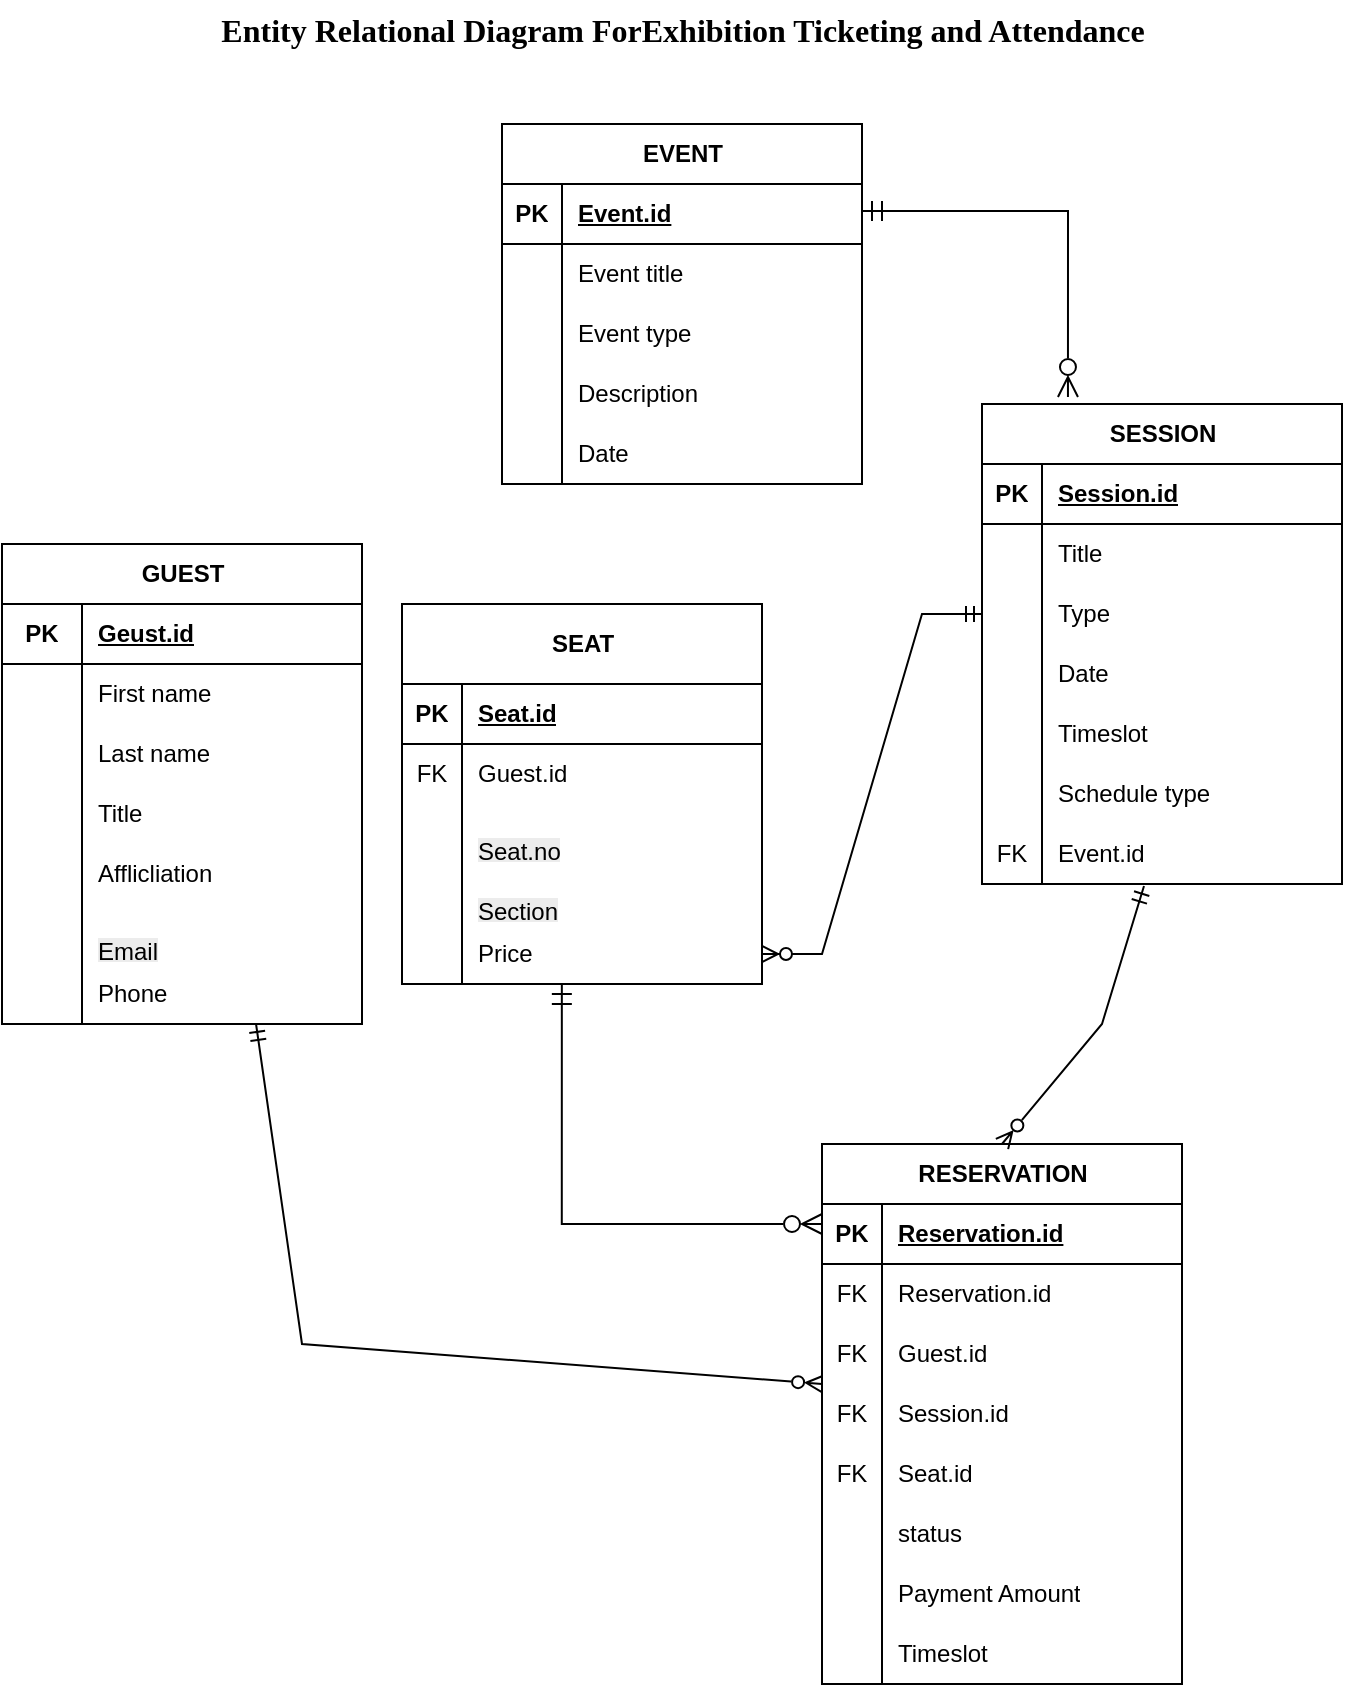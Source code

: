 <mxfile version="27.0.5">
  <diagram name="Page-1" id="2_1Z67Hn9ivi-z2GSAAq">
    <mxGraphModel dx="872" dy="537" grid="1" gridSize="10" guides="1" tooltips="1" connect="1" arrows="1" fold="1" page="1" pageScale="1" pageWidth="850" pageHeight="1100" math="0" shadow="0">
      <root>
        <mxCell id="0" />
        <mxCell id="1" parent="0" />
        <mxCell id="r3IKMK2vl6pht8dWGAYo-1" value="EVENT" style="shape=table;startSize=30;container=1;collapsible=1;childLayout=tableLayout;fixedRows=1;rowLines=0;fontStyle=1;align=center;resizeLast=1;html=1;" parent="1" vertex="1">
          <mxGeometry x="280" y="120" width="180" height="180" as="geometry" />
        </mxCell>
        <mxCell id="r3IKMK2vl6pht8dWGAYo-2" value="" style="shape=tableRow;horizontal=0;startSize=0;swimlaneHead=0;swimlaneBody=0;fillColor=none;collapsible=0;dropTarget=0;points=[[0,0.5],[1,0.5]];portConstraint=eastwest;top=0;left=0;right=0;bottom=1;" parent="r3IKMK2vl6pht8dWGAYo-1" vertex="1">
          <mxGeometry y="30" width="180" height="30" as="geometry" />
        </mxCell>
        <mxCell id="r3IKMK2vl6pht8dWGAYo-3" value="PK" style="shape=partialRectangle;connectable=0;fillColor=none;top=0;left=0;bottom=0;right=0;fontStyle=1;overflow=hidden;whiteSpace=wrap;html=1;" parent="r3IKMK2vl6pht8dWGAYo-2" vertex="1">
          <mxGeometry width="30" height="30" as="geometry">
            <mxRectangle width="30" height="30" as="alternateBounds" />
          </mxGeometry>
        </mxCell>
        <mxCell id="r3IKMK2vl6pht8dWGAYo-4" value="Event.id" style="shape=partialRectangle;connectable=0;fillColor=none;top=0;left=0;bottom=0;right=0;align=left;spacingLeft=6;fontStyle=5;overflow=hidden;whiteSpace=wrap;html=1;" parent="r3IKMK2vl6pht8dWGAYo-2" vertex="1">
          <mxGeometry x="30" width="150" height="30" as="geometry">
            <mxRectangle width="150" height="30" as="alternateBounds" />
          </mxGeometry>
        </mxCell>
        <mxCell id="r3IKMK2vl6pht8dWGAYo-5" value="" style="shape=tableRow;horizontal=0;startSize=0;swimlaneHead=0;swimlaneBody=0;fillColor=none;collapsible=0;dropTarget=0;points=[[0,0.5],[1,0.5]];portConstraint=eastwest;top=0;left=0;right=0;bottom=0;" parent="r3IKMK2vl6pht8dWGAYo-1" vertex="1">
          <mxGeometry y="60" width="180" height="30" as="geometry" />
        </mxCell>
        <mxCell id="r3IKMK2vl6pht8dWGAYo-6" value="" style="shape=partialRectangle;connectable=0;fillColor=none;top=0;left=0;bottom=0;right=0;editable=1;overflow=hidden;whiteSpace=wrap;html=1;" parent="r3IKMK2vl6pht8dWGAYo-5" vertex="1">
          <mxGeometry width="30" height="30" as="geometry">
            <mxRectangle width="30" height="30" as="alternateBounds" />
          </mxGeometry>
        </mxCell>
        <mxCell id="r3IKMK2vl6pht8dWGAYo-7" value="Event title" style="shape=partialRectangle;connectable=0;fillColor=none;top=0;left=0;bottom=0;right=0;align=left;spacingLeft=6;overflow=hidden;whiteSpace=wrap;html=1;" parent="r3IKMK2vl6pht8dWGAYo-5" vertex="1">
          <mxGeometry x="30" width="150" height="30" as="geometry">
            <mxRectangle width="150" height="30" as="alternateBounds" />
          </mxGeometry>
        </mxCell>
        <mxCell id="r3IKMK2vl6pht8dWGAYo-8" value="" style="shape=tableRow;horizontal=0;startSize=0;swimlaneHead=0;swimlaneBody=0;fillColor=none;collapsible=0;dropTarget=0;points=[[0,0.5],[1,0.5]];portConstraint=eastwest;top=0;left=0;right=0;bottom=0;" parent="r3IKMK2vl6pht8dWGAYo-1" vertex="1">
          <mxGeometry y="90" width="180" height="30" as="geometry" />
        </mxCell>
        <mxCell id="r3IKMK2vl6pht8dWGAYo-9" value="" style="shape=partialRectangle;connectable=0;fillColor=none;top=0;left=0;bottom=0;right=0;editable=1;overflow=hidden;whiteSpace=wrap;html=1;" parent="r3IKMK2vl6pht8dWGAYo-8" vertex="1">
          <mxGeometry width="30" height="30" as="geometry">
            <mxRectangle width="30" height="30" as="alternateBounds" />
          </mxGeometry>
        </mxCell>
        <mxCell id="r3IKMK2vl6pht8dWGAYo-10" value="Event type" style="shape=partialRectangle;connectable=0;fillColor=none;top=0;left=0;bottom=0;right=0;align=left;spacingLeft=6;overflow=hidden;whiteSpace=wrap;html=1;" parent="r3IKMK2vl6pht8dWGAYo-8" vertex="1">
          <mxGeometry x="30" width="150" height="30" as="geometry">
            <mxRectangle width="150" height="30" as="alternateBounds" />
          </mxGeometry>
        </mxCell>
        <mxCell id="r3IKMK2vl6pht8dWGAYo-11" value="" style="shape=tableRow;horizontal=0;startSize=0;swimlaneHead=0;swimlaneBody=0;fillColor=none;collapsible=0;dropTarget=0;points=[[0,0.5],[1,0.5]];portConstraint=eastwest;top=0;left=0;right=0;bottom=0;" parent="r3IKMK2vl6pht8dWGAYo-1" vertex="1">
          <mxGeometry y="120" width="180" height="30" as="geometry" />
        </mxCell>
        <mxCell id="r3IKMK2vl6pht8dWGAYo-12" value="" style="shape=partialRectangle;connectable=0;fillColor=none;top=0;left=0;bottom=0;right=0;editable=1;overflow=hidden;whiteSpace=wrap;html=1;" parent="r3IKMK2vl6pht8dWGAYo-11" vertex="1">
          <mxGeometry width="30" height="30" as="geometry">
            <mxRectangle width="30" height="30" as="alternateBounds" />
          </mxGeometry>
        </mxCell>
        <mxCell id="r3IKMK2vl6pht8dWGAYo-13" value="Description" style="shape=partialRectangle;connectable=0;fillColor=none;top=0;left=0;bottom=0;right=0;align=left;spacingLeft=6;overflow=hidden;whiteSpace=wrap;html=1;" parent="r3IKMK2vl6pht8dWGAYo-11" vertex="1">
          <mxGeometry x="30" width="150" height="30" as="geometry">
            <mxRectangle width="150" height="30" as="alternateBounds" />
          </mxGeometry>
        </mxCell>
        <mxCell id="r3IKMK2vl6pht8dWGAYo-195" value="" style="shape=tableRow;horizontal=0;startSize=0;swimlaneHead=0;swimlaneBody=0;fillColor=none;collapsible=0;dropTarget=0;points=[[0,0.5],[1,0.5]];portConstraint=eastwest;top=0;left=0;right=0;bottom=0;" parent="r3IKMK2vl6pht8dWGAYo-1" vertex="1">
          <mxGeometry y="150" width="180" height="30" as="geometry" />
        </mxCell>
        <mxCell id="r3IKMK2vl6pht8dWGAYo-196" value="" style="shape=partialRectangle;connectable=0;fillColor=none;top=0;left=0;bottom=0;right=0;editable=1;overflow=hidden;whiteSpace=wrap;html=1;" parent="r3IKMK2vl6pht8dWGAYo-195" vertex="1">
          <mxGeometry width="30" height="30" as="geometry">
            <mxRectangle width="30" height="30" as="alternateBounds" />
          </mxGeometry>
        </mxCell>
        <mxCell id="r3IKMK2vl6pht8dWGAYo-197" value="Date" style="shape=partialRectangle;connectable=0;fillColor=none;top=0;left=0;bottom=0;right=0;align=left;spacingLeft=6;overflow=hidden;whiteSpace=wrap;html=1;" parent="r3IKMK2vl6pht8dWGAYo-195" vertex="1">
          <mxGeometry x="30" width="150" height="30" as="geometry">
            <mxRectangle width="150" height="30" as="alternateBounds" />
          </mxGeometry>
        </mxCell>
        <mxCell id="r3IKMK2vl6pht8dWGAYo-53" value="GUEST" style="shape=table;startSize=30;container=1;collapsible=1;childLayout=tableLayout;fixedRows=1;rowLines=0;fontStyle=1;align=center;resizeLast=1;html=1;" parent="1" vertex="1">
          <mxGeometry x="30" y="330" width="180" height="240" as="geometry" />
        </mxCell>
        <mxCell id="r3IKMK2vl6pht8dWGAYo-54" value="" style="shape=tableRow;horizontal=0;startSize=0;swimlaneHead=0;swimlaneBody=0;fillColor=none;collapsible=0;dropTarget=0;points=[[0,0.5],[1,0.5]];portConstraint=eastwest;top=0;left=0;right=0;bottom=1;" parent="r3IKMK2vl6pht8dWGAYo-53" vertex="1">
          <mxGeometry y="30" width="180" height="30" as="geometry" />
        </mxCell>
        <mxCell id="r3IKMK2vl6pht8dWGAYo-55" value="PK" style="shape=partialRectangle;connectable=0;fillColor=none;top=0;left=0;bottom=0;right=0;fontStyle=1;overflow=hidden;whiteSpace=wrap;html=1;" parent="r3IKMK2vl6pht8dWGAYo-54" vertex="1">
          <mxGeometry width="40" height="30" as="geometry">
            <mxRectangle width="40" height="30" as="alternateBounds" />
          </mxGeometry>
        </mxCell>
        <mxCell id="r3IKMK2vl6pht8dWGAYo-56" value="Geust.id" style="shape=partialRectangle;connectable=0;fillColor=none;top=0;left=0;bottom=0;right=0;align=left;spacingLeft=6;fontStyle=5;overflow=hidden;whiteSpace=wrap;html=1;" parent="r3IKMK2vl6pht8dWGAYo-54" vertex="1">
          <mxGeometry x="40" width="140" height="30" as="geometry">
            <mxRectangle width="140" height="30" as="alternateBounds" />
          </mxGeometry>
        </mxCell>
        <mxCell id="r3IKMK2vl6pht8dWGAYo-57" value="" style="shape=tableRow;horizontal=0;startSize=0;swimlaneHead=0;swimlaneBody=0;fillColor=none;collapsible=0;dropTarget=0;points=[[0,0.5],[1,0.5]];portConstraint=eastwest;top=0;left=0;right=0;bottom=0;" parent="r3IKMK2vl6pht8dWGAYo-53" vertex="1">
          <mxGeometry y="60" width="180" height="30" as="geometry" />
        </mxCell>
        <mxCell id="r3IKMK2vl6pht8dWGAYo-58" value="" style="shape=partialRectangle;connectable=0;fillColor=none;top=0;left=0;bottom=0;right=0;editable=1;overflow=hidden;whiteSpace=wrap;html=1;" parent="r3IKMK2vl6pht8dWGAYo-57" vertex="1">
          <mxGeometry width="40" height="30" as="geometry">
            <mxRectangle width="40" height="30" as="alternateBounds" />
          </mxGeometry>
        </mxCell>
        <mxCell id="r3IKMK2vl6pht8dWGAYo-59" value="First name" style="shape=partialRectangle;connectable=0;fillColor=none;top=0;left=0;bottom=0;right=0;align=left;spacingLeft=6;overflow=hidden;whiteSpace=wrap;html=1;" parent="r3IKMK2vl6pht8dWGAYo-57" vertex="1">
          <mxGeometry x="40" width="140" height="30" as="geometry">
            <mxRectangle width="140" height="30" as="alternateBounds" />
          </mxGeometry>
        </mxCell>
        <mxCell id="r3IKMK2vl6pht8dWGAYo-60" value="" style="shape=tableRow;horizontal=0;startSize=0;swimlaneHead=0;swimlaneBody=0;fillColor=none;collapsible=0;dropTarget=0;points=[[0,0.5],[1,0.5]];portConstraint=eastwest;top=0;left=0;right=0;bottom=0;" parent="r3IKMK2vl6pht8dWGAYo-53" vertex="1">
          <mxGeometry y="90" width="180" height="30" as="geometry" />
        </mxCell>
        <mxCell id="r3IKMK2vl6pht8dWGAYo-61" value="" style="shape=partialRectangle;connectable=0;fillColor=none;top=0;left=0;bottom=0;right=0;editable=1;overflow=hidden;whiteSpace=wrap;html=1;" parent="r3IKMK2vl6pht8dWGAYo-60" vertex="1">
          <mxGeometry width="40" height="30" as="geometry">
            <mxRectangle width="40" height="30" as="alternateBounds" />
          </mxGeometry>
        </mxCell>
        <mxCell id="r3IKMK2vl6pht8dWGAYo-62" value="Last name" style="shape=partialRectangle;connectable=0;fillColor=none;top=0;left=0;bottom=0;right=0;align=left;spacingLeft=6;overflow=hidden;whiteSpace=wrap;html=1;" parent="r3IKMK2vl6pht8dWGAYo-60" vertex="1">
          <mxGeometry x="40" width="140" height="30" as="geometry">
            <mxRectangle width="140" height="30" as="alternateBounds" />
          </mxGeometry>
        </mxCell>
        <mxCell id="r3IKMK2vl6pht8dWGAYo-63" value="" style="shape=tableRow;horizontal=0;startSize=0;swimlaneHead=0;swimlaneBody=0;fillColor=none;collapsible=0;dropTarget=0;points=[[0,0.5],[1,0.5]];portConstraint=eastwest;top=0;left=0;right=0;bottom=0;" parent="r3IKMK2vl6pht8dWGAYo-53" vertex="1">
          <mxGeometry y="120" width="180" height="30" as="geometry" />
        </mxCell>
        <mxCell id="r3IKMK2vl6pht8dWGAYo-64" value="" style="shape=partialRectangle;connectable=0;fillColor=none;top=0;left=0;bottom=0;right=0;editable=1;overflow=hidden;whiteSpace=wrap;html=1;" parent="r3IKMK2vl6pht8dWGAYo-63" vertex="1">
          <mxGeometry width="40" height="30" as="geometry">
            <mxRectangle width="40" height="30" as="alternateBounds" />
          </mxGeometry>
        </mxCell>
        <mxCell id="r3IKMK2vl6pht8dWGAYo-65" value="Title" style="shape=partialRectangle;connectable=0;fillColor=none;top=0;left=0;bottom=0;right=0;align=left;spacingLeft=6;overflow=hidden;whiteSpace=wrap;html=1;" parent="r3IKMK2vl6pht8dWGAYo-63" vertex="1">
          <mxGeometry x="40" width="140" height="30" as="geometry">
            <mxRectangle width="140" height="30" as="alternateBounds" />
          </mxGeometry>
        </mxCell>
        <mxCell id="r3IKMK2vl6pht8dWGAYo-179" value="" style="shape=tableRow;horizontal=0;startSize=0;swimlaneHead=0;swimlaneBody=0;fillColor=none;collapsible=0;dropTarget=0;points=[[0,0.5],[1,0.5]];portConstraint=eastwest;top=0;left=0;right=0;bottom=0;" parent="r3IKMK2vl6pht8dWGAYo-53" vertex="1">
          <mxGeometry y="150" width="180" height="30" as="geometry" />
        </mxCell>
        <mxCell id="r3IKMK2vl6pht8dWGAYo-180" value="" style="shape=partialRectangle;connectable=0;fillColor=none;top=0;left=0;bottom=0;right=0;editable=1;overflow=hidden;whiteSpace=wrap;html=1;" parent="r3IKMK2vl6pht8dWGAYo-179" vertex="1">
          <mxGeometry width="40" height="30" as="geometry">
            <mxRectangle width="40" height="30" as="alternateBounds" />
          </mxGeometry>
        </mxCell>
        <mxCell id="r3IKMK2vl6pht8dWGAYo-181" value="Afflicliation" style="shape=partialRectangle;connectable=0;fillColor=none;top=0;left=0;bottom=0;right=0;align=left;spacingLeft=6;overflow=hidden;whiteSpace=wrap;html=1;" parent="r3IKMK2vl6pht8dWGAYo-179" vertex="1">
          <mxGeometry x="40" width="140" height="30" as="geometry">
            <mxRectangle width="140" height="30" as="alternateBounds" />
          </mxGeometry>
        </mxCell>
        <mxCell id="r3IKMK2vl6pht8dWGAYo-182" value="" style="shape=tableRow;horizontal=0;startSize=0;swimlaneHead=0;swimlaneBody=0;fillColor=none;collapsible=0;dropTarget=0;points=[[0,0.5],[1,0.5]];portConstraint=eastwest;top=0;left=0;right=0;bottom=0;" parent="r3IKMK2vl6pht8dWGAYo-53" vertex="1">
          <mxGeometry y="180" width="180" height="30" as="geometry" />
        </mxCell>
        <mxCell id="r3IKMK2vl6pht8dWGAYo-183" value="" style="shape=partialRectangle;connectable=0;fillColor=none;top=0;left=0;bottom=0;right=0;editable=1;overflow=hidden;whiteSpace=wrap;html=1;" parent="r3IKMK2vl6pht8dWGAYo-182" vertex="1">
          <mxGeometry width="40" height="30" as="geometry">
            <mxRectangle width="40" height="30" as="alternateBounds" />
          </mxGeometry>
        </mxCell>
        <mxCell id="r3IKMK2vl6pht8dWGAYo-184" value="&#xa;&lt;span style=&quot;color: rgb(0, 0, 0); font-family: Helvetica; font-size: 12px; font-style: normal; font-variant-ligatures: normal; font-variant-caps: normal; font-weight: 400; letter-spacing: normal; orphans: 2; text-align: left; text-indent: 0px; text-transform: none; widows: 2; word-spacing: 0px; -webkit-text-stroke-width: 0px; white-space: normal; background-color: rgb(236, 236, 236); text-decoration-thickness: initial; text-decoration-style: initial; text-decoration-color: initial; display: inline !important; float: none;&quot;&gt;Email&lt;/span&gt;&#xa;&#xa;" style="shape=partialRectangle;connectable=0;fillColor=none;top=0;left=0;bottom=0;right=0;align=left;spacingLeft=6;overflow=hidden;whiteSpace=wrap;html=1;" parent="r3IKMK2vl6pht8dWGAYo-182" vertex="1">
          <mxGeometry x="40" width="140" height="30" as="geometry">
            <mxRectangle width="140" height="30" as="alternateBounds" />
          </mxGeometry>
        </mxCell>
        <mxCell id="zq7x8hSojOVj8BhxEoRE-29" value="" style="shape=tableRow;horizontal=0;startSize=0;swimlaneHead=0;swimlaneBody=0;fillColor=none;collapsible=0;dropTarget=0;points=[[0,0.5],[1,0.5]];portConstraint=eastwest;top=0;left=0;right=0;bottom=0;" parent="r3IKMK2vl6pht8dWGAYo-53" vertex="1">
          <mxGeometry y="210" width="180" height="30" as="geometry" />
        </mxCell>
        <mxCell id="zq7x8hSojOVj8BhxEoRE-30" value="" style="shape=partialRectangle;connectable=0;fillColor=none;top=0;left=0;bottom=0;right=0;editable=1;overflow=hidden;whiteSpace=wrap;html=1;" parent="zq7x8hSojOVj8BhxEoRE-29" vertex="1">
          <mxGeometry width="40" height="30" as="geometry">
            <mxRectangle width="40" height="30" as="alternateBounds" />
          </mxGeometry>
        </mxCell>
        <mxCell id="zq7x8hSojOVj8BhxEoRE-31" value="Phone" style="shape=partialRectangle;connectable=0;fillColor=none;top=0;left=0;bottom=0;right=0;align=left;spacingLeft=6;overflow=hidden;whiteSpace=wrap;html=1;" parent="zq7x8hSojOVj8BhxEoRE-29" vertex="1">
          <mxGeometry x="40" width="140" height="30" as="geometry">
            <mxRectangle width="140" height="30" as="alternateBounds" />
          </mxGeometry>
        </mxCell>
        <mxCell id="r3IKMK2vl6pht8dWGAYo-79" value="RESERVATION" style="shape=table;startSize=30;container=1;collapsible=1;childLayout=tableLayout;fixedRows=1;rowLines=0;fontStyle=1;align=center;resizeLast=1;html=1;" parent="1" vertex="1">
          <mxGeometry x="440" y="630" width="180" height="270" as="geometry" />
        </mxCell>
        <mxCell id="r3IKMK2vl6pht8dWGAYo-80" value="" style="shape=tableRow;horizontal=0;startSize=0;swimlaneHead=0;swimlaneBody=0;fillColor=none;collapsible=0;dropTarget=0;points=[[0,0.5],[1,0.5]];portConstraint=eastwest;top=0;left=0;right=0;bottom=1;" parent="r3IKMK2vl6pht8dWGAYo-79" vertex="1">
          <mxGeometry y="30" width="180" height="30" as="geometry" />
        </mxCell>
        <mxCell id="r3IKMK2vl6pht8dWGAYo-81" value="PK" style="shape=partialRectangle;connectable=0;fillColor=none;top=0;left=0;bottom=0;right=0;fontStyle=1;overflow=hidden;whiteSpace=wrap;html=1;" parent="r3IKMK2vl6pht8dWGAYo-80" vertex="1">
          <mxGeometry width="30" height="30" as="geometry">
            <mxRectangle width="30" height="30" as="alternateBounds" />
          </mxGeometry>
        </mxCell>
        <mxCell id="r3IKMK2vl6pht8dWGAYo-82" value="Reservation.id" style="shape=partialRectangle;connectable=0;fillColor=none;top=0;left=0;bottom=0;right=0;align=left;spacingLeft=6;fontStyle=5;overflow=hidden;whiteSpace=wrap;html=1;" parent="r3IKMK2vl6pht8dWGAYo-80" vertex="1">
          <mxGeometry x="30" width="150" height="30" as="geometry">
            <mxRectangle width="150" height="30" as="alternateBounds" />
          </mxGeometry>
        </mxCell>
        <mxCell id="r3IKMK2vl6pht8dWGAYo-83" value="" style="shape=tableRow;horizontal=0;startSize=0;swimlaneHead=0;swimlaneBody=0;fillColor=none;collapsible=0;dropTarget=0;points=[[0,0.5],[1,0.5]];portConstraint=eastwest;top=0;left=0;right=0;bottom=0;" parent="r3IKMK2vl6pht8dWGAYo-79" vertex="1">
          <mxGeometry y="60" width="180" height="30" as="geometry" />
        </mxCell>
        <mxCell id="r3IKMK2vl6pht8dWGAYo-84" value="FK" style="shape=partialRectangle;connectable=0;fillColor=none;top=0;left=0;bottom=0;right=0;editable=1;overflow=hidden;whiteSpace=wrap;html=1;" parent="r3IKMK2vl6pht8dWGAYo-83" vertex="1">
          <mxGeometry width="30" height="30" as="geometry">
            <mxRectangle width="30" height="30" as="alternateBounds" />
          </mxGeometry>
        </mxCell>
        <mxCell id="r3IKMK2vl6pht8dWGAYo-85" value="Reservation.id" style="shape=partialRectangle;connectable=0;fillColor=none;top=0;left=0;bottom=0;right=0;align=left;spacingLeft=6;overflow=hidden;whiteSpace=wrap;html=1;" parent="r3IKMK2vl6pht8dWGAYo-83" vertex="1">
          <mxGeometry x="30" width="150" height="30" as="geometry">
            <mxRectangle width="150" height="30" as="alternateBounds" />
          </mxGeometry>
        </mxCell>
        <mxCell id="r3IKMK2vl6pht8dWGAYo-86" value="" style="shape=tableRow;horizontal=0;startSize=0;swimlaneHead=0;swimlaneBody=0;fillColor=none;collapsible=0;dropTarget=0;points=[[0,0.5],[1,0.5]];portConstraint=eastwest;top=0;left=0;right=0;bottom=0;" parent="r3IKMK2vl6pht8dWGAYo-79" vertex="1">
          <mxGeometry y="90" width="180" height="30" as="geometry" />
        </mxCell>
        <mxCell id="r3IKMK2vl6pht8dWGAYo-87" value="FK" style="shape=partialRectangle;connectable=0;fillColor=none;top=0;left=0;bottom=0;right=0;editable=1;overflow=hidden;whiteSpace=wrap;html=1;" parent="r3IKMK2vl6pht8dWGAYo-86" vertex="1">
          <mxGeometry width="30" height="30" as="geometry">
            <mxRectangle width="30" height="30" as="alternateBounds" />
          </mxGeometry>
        </mxCell>
        <mxCell id="r3IKMK2vl6pht8dWGAYo-88" value="Guest.id" style="shape=partialRectangle;connectable=0;fillColor=none;top=0;left=0;bottom=0;right=0;align=left;spacingLeft=6;overflow=hidden;whiteSpace=wrap;html=1;" parent="r3IKMK2vl6pht8dWGAYo-86" vertex="1">
          <mxGeometry x="30" width="150" height="30" as="geometry">
            <mxRectangle width="150" height="30" as="alternateBounds" />
          </mxGeometry>
        </mxCell>
        <mxCell id="r3IKMK2vl6pht8dWGAYo-89" value="" style="shape=tableRow;horizontal=0;startSize=0;swimlaneHead=0;swimlaneBody=0;fillColor=none;collapsible=0;dropTarget=0;points=[[0,0.5],[1,0.5]];portConstraint=eastwest;top=0;left=0;right=0;bottom=0;" parent="r3IKMK2vl6pht8dWGAYo-79" vertex="1">
          <mxGeometry y="120" width="180" height="30" as="geometry" />
        </mxCell>
        <mxCell id="r3IKMK2vl6pht8dWGAYo-90" value="FK" style="shape=partialRectangle;connectable=0;fillColor=none;top=0;left=0;bottom=0;right=0;editable=1;overflow=hidden;whiteSpace=wrap;html=1;" parent="r3IKMK2vl6pht8dWGAYo-89" vertex="1">
          <mxGeometry width="30" height="30" as="geometry">
            <mxRectangle width="30" height="30" as="alternateBounds" />
          </mxGeometry>
        </mxCell>
        <mxCell id="r3IKMK2vl6pht8dWGAYo-91" value="Session.id" style="shape=partialRectangle;connectable=0;fillColor=none;top=0;left=0;bottom=0;right=0;align=left;spacingLeft=6;overflow=hidden;whiteSpace=wrap;html=1;" parent="r3IKMK2vl6pht8dWGAYo-89" vertex="1">
          <mxGeometry x="30" width="150" height="30" as="geometry">
            <mxRectangle width="150" height="30" as="alternateBounds" />
          </mxGeometry>
        </mxCell>
        <mxCell id="r3IKMK2vl6pht8dWGAYo-226" value="" style="shape=tableRow;horizontal=0;startSize=0;swimlaneHead=0;swimlaneBody=0;fillColor=none;collapsible=0;dropTarget=0;points=[[0,0.5],[1,0.5]];portConstraint=eastwest;top=0;left=0;right=0;bottom=0;" parent="r3IKMK2vl6pht8dWGAYo-79" vertex="1">
          <mxGeometry y="150" width="180" height="30" as="geometry" />
        </mxCell>
        <mxCell id="r3IKMK2vl6pht8dWGAYo-227" value="FK" style="shape=partialRectangle;connectable=0;fillColor=none;top=0;left=0;bottom=0;right=0;editable=1;overflow=hidden;whiteSpace=wrap;html=1;" parent="r3IKMK2vl6pht8dWGAYo-226" vertex="1">
          <mxGeometry width="30" height="30" as="geometry">
            <mxRectangle width="30" height="30" as="alternateBounds" />
          </mxGeometry>
        </mxCell>
        <mxCell id="r3IKMK2vl6pht8dWGAYo-228" value="Seat.id" style="shape=partialRectangle;connectable=0;fillColor=none;top=0;left=0;bottom=0;right=0;align=left;spacingLeft=6;overflow=hidden;whiteSpace=wrap;html=1;" parent="r3IKMK2vl6pht8dWGAYo-226" vertex="1">
          <mxGeometry x="30" width="150" height="30" as="geometry">
            <mxRectangle width="150" height="30" as="alternateBounds" />
          </mxGeometry>
        </mxCell>
        <mxCell id="r3IKMK2vl6pht8dWGAYo-229" value="" style="shape=tableRow;horizontal=0;startSize=0;swimlaneHead=0;swimlaneBody=0;fillColor=none;collapsible=0;dropTarget=0;points=[[0,0.5],[1,0.5]];portConstraint=eastwest;top=0;left=0;right=0;bottom=0;" parent="r3IKMK2vl6pht8dWGAYo-79" vertex="1">
          <mxGeometry y="180" width="180" height="30" as="geometry" />
        </mxCell>
        <mxCell id="r3IKMK2vl6pht8dWGAYo-230" value="" style="shape=partialRectangle;connectable=0;fillColor=none;top=0;left=0;bottom=0;right=0;editable=1;overflow=hidden;whiteSpace=wrap;html=1;" parent="r3IKMK2vl6pht8dWGAYo-229" vertex="1">
          <mxGeometry width="30" height="30" as="geometry">
            <mxRectangle width="30" height="30" as="alternateBounds" />
          </mxGeometry>
        </mxCell>
        <mxCell id="r3IKMK2vl6pht8dWGAYo-231" value="status" style="shape=partialRectangle;connectable=0;fillColor=none;top=0;left=0;bottom=0;right=0;align=left;spacingLeft=6;overflow=hidden;whiteSpace=wrap;html=1;" parent="r3IKMK2vl6pht8dWGAYo-229" vertex="1">
          <mxGeometry x="30" width="150" height="30" as="geometry">
            <mxRectangle width="150" height="30" as="alternateBounds" />
          </mxGeometry>
        </mxCell>
        <mxCell id="r3IKMK2vl6pht8dWGAYo-251" value="" style="shape=tableRow;horizontal=0;startSize=0;swimlaneHead=0;swimlaneBody=0;fillColor=none;collapsible=0;dropTarget=0;points=[[0,0.5],[1,0.5]];portConstraint=eastwest;top=0;left=0;right=0;bottom=0;" parent="r3IKMK2vl6pht8dWGAYo-79" vertex="1">
          <mxGeometry y="210" width="180" height="30" as="geometry" />
        </mxCell>
        <mxCell id="r3IKMK2vl6pht8dWGAYo-252" value="" style="shape=partialRectangle;connectable=0;fillColor=none;top=0;left=0;bottom=0;right=0;editable=1;overflow=hidden;whiteSpace=wrap;html=1;" parent="r3IKMK2vl6pht8dWGAYo-251" vertex="1">
          <mxGeometry width="30" height="30" as="geometry">
            <mxRectangle width="30" height="30" as="alternateBounds" />
          </mxGeometry>
        </mxCell>
        <mxCell id="r3IKMK2vl6pht8dWGAYo-253" value="Payment Amount" style="shape=partialRectangle;connectable=0;fillColor=none;top=0;left=0;bottom=0;right=0;align=left;spacingLeft=6;overflow=hidden;whiteSpace=wrap;html=1;" parent="r3IKMK2vl6pht8dWGAYo-251" vertex="1">
          <mxGeometry x="30" width="150" height="30" as="geometry">
            <mxRectangle width="150" height="30" as="alternateBounds" />
          </mxGeometry>
        </mxCell>
        <mxCell id="r3IKMK2vl6pht8dWGAYo-254" value="" style="shape=tableRow;horizontal=0;startSize=0;swimlaneHead=0;swimlaneBody=0;fillColor=none;collapsible=0;dropTarget=0;points=[[0,0.5],[1,0.5]];portConstraint=eastwest;top=0;left=0;right=0;bottom=0;" parent="r3IKMK2vl6pht8dWGAYo-79" vertex="1">
          <mxGeometry y="240" width="180" height="30" as="geometry" />
        </mxCell>
        <mxCell id="r3IKMK2vl6pht8dWGAYo-255" value="" style="shape=partialRectangle;connectable=0;fillColor=none;top=0;left=0;bottom=0;right=0;editable=1;overflow=hidden;whiteSpace=wrap;html=1;" parent="r3IKMK2vl6pht8dWGAYo-254" vertex="1">
          <mxGeometry width="30" height="30" as="geometry">
            <mxRectangle width="30" height="30" as="alternateBounds" />
          </mxGeometry>
        </mxCell>
        <mxCell id="r3IKMK2vl6pht8dWGAYo-256" value="Timeslot" style="shape=partialRectangle;connectable=0;fillColor=none;top=0;left=0;bottom=0;right=0;align=left;spacingLeft=6;overflow=hidden;whiteSpace=wrap;html=1;" parent="r3IKMK2vl6pht8dWGAYo-254" vertex="1">
          <mxGeometry x="30" width="150" height="30" as="geometry">
            <mxRectangle width="150" height="30" as="alternateBounds" />
          </mxGeometry>
        </mxCell>
        <mxCell id="r3IKMK2vl6pht8dWGAYo-161" value="SEAT" style="shape=table;startSize=40;container=1;collapsible=1;childLayout=tableLayout;fixedRows=1;rowLines=0;fontStyle=1;align=center;resizeLast=1;html=1;" parent="1" vertex="1">
          <mxGeometry x="230" y="360" width="180" height="190" as="geometry" />
        </mxCell>
        <mxCell id="r3IKMK2vl6pht8dWGAYo-162" value="" style="shape=tableRow;horizontal=0;startSize=0;swimlaneHead=0;swimlaneBody=0;fillColor=none;collapsible=0;dropTarget=0;points=[[0,0.5],[1,0.5]];portConstraint=eastwest;top=0;left=0;right=0;bottom=1;" parent="r3IKMK2vl6pht8dWGAYo-161" vertex="1">
          <mxGeometry y="40" width="180" height="30" as="geometry" />
        </mxCell>
        <mxCell id="r3IKMK2vl6pht8dWGAYo-163" value="PK" style="shape=partialRectangle;connectable=0;fillColor=none;top=0;left=0;bottom=0;right=0;fontStyle=1;overflow=hidden;whiteSpace=wrap;html=1;" parent="r3IKMK2vl6pht8dWGAYo-162" vertex="1">
          <mxGeometry width="30" height="30" as="geometry">
            <mxRectangle width="30" height="30" as="alternateBounds" />
          </mxGeometry>
        </mxCell>
        <mxCell id="r3IKMK2vl6pht8dWGAYo-164" value="Seat.id" style="shape=partialRectangle;connectable=0;fillColor=none;top=0;left=0;bottom=0;right=0;align=left;spacingLeft=6;fontStyle=5;overflow=hidden;whiteSpace=wrap;html=1;" parent="r3IKMK2vl6pht8dWGAYo-162" vertex="1">
          <mxGeometry x="30" width="150" height="30" as="geometry">
            <mxRectangle width="150" height="30" as="alternateBounds" />
          </mxGeometry>
        </mxCell>
        <mxCell id="r3IKMK2vl6pht8dWGAYo-168" value="" style="shape=tableRow;horizontal=0;startSize=0;swimlaneHead=0;swimlaneBody=0;fillColor=none;collapsible=0;dropTarget=0;points=[[0,0.5],[1,0.5]];portConstraint=eastwest;top=0;left=0;right=0;bottom=0;" parent="r3IKMK2vl6pht8dWGAYo-161" vertex="1">
          <mxGeometry y="70" width="180" height="30" as="geometry" />
        </mxCell>
        <mxCell id="r3IKMK2vl6pht8dWGAYo-169" value="FK" style="shape=partialRectangle;connectable=0;fillColor=none;top=0;left=0;bottom=0;right=0;editable=1;overflow=hidden;whiteSpace=wrap;html=1;" parent="r3IKMK2vl6pht8dWGAYo-168" vertex="1">
          <mxGeometry width="30" height="30" as="geometry">
            <mxRectangle width="30" height="30" as="alternateBounds" />
          </mxGeometry>
        </mxCell>
        <mxCell id="r3IKMK2vl6pht8dWGAYo-170" value="Guest.id" style="shape=partialRectangle;connectable=0;fillColor=none;top=0;left=0;bottom=0;right=0;align=left;spacingLeft=6;overflow=hidden;whiteSpace=wrap;html=1;" parent="r3IKMK2vl6pht8dWGAYo-168" vertex="1">
          <mxGeometry x="30" width="150" height="30" as="geometry">
            <mxRectangle width="150" height="30" as="alternateBounds" />
          </mxGeometry>
        </mxCell>
        <mxCell id="r3IKMK2vl6pht8dWGAYo-171" value="" style="shape=tableRow;horizontal=0;startSize=0;swimlaneHead=0;swimlaneBody=0;fillColor=none;collapsible=0;dropTarget=0;points=[[0,0.5],[1,0.5]];portConstraint=eastwest;top=0;left=0;right=0;bottom=0;" parent="r3IKMK2vl6pht8dWGAYo-161" vertex="1">
          <mxGeometry y="100" width="180" height="30" as="geometry" />
        </mxCell>
        <mxCell id="r3IKMK2vl6pht8dWGAYo-172" value="" style="shape=partialRectangle;connectable=0;fillColor=none;top=0;left=0;bottom=0;right=0;editable=1;overflow=hidden;whiteSpace=wrap;html=1;" parent="r3IKMK2vl6pht8dWGAYo-171" vertex="1">
          <mxGeometry width="30" height="30" as="geometry">
            <mxRectangle width="30" height="30" as="alternateBounds" />
          </mxGeometry>
        </mxCell>
        <UserObject label="&#xa;&lt;span style=&quot;color: rgb(0, 0, 0); font-family: Helvetica; font-size: 12px; font-style: normal; font-variant-ligatures: normal; font-variant-caps: normal; font-weight: 400; letter-spacing: normal; orphans: 2; text-align: left; text-indent: 0px; text-transform: none; widows: 2; word-spacing: 0px; -webkit-text-stroke-width: 0px; white-space: normal; background-color: rgb(236, 236, 236); text-decoration-thickness: initial; text-decoration-style: initial; text-decoration-color: initial; display: inline !important; float: none;&quot;&gt;Seat.no&lt;/span&gt;&#xa;&#xa;" link="&#xa;&lt;span style=&quot;color: rgb(0, 0, 0); font-family: Helvetica; font-size: 12px; font-style: normal; font-variant-ligatures: normal; font-variant-caps: normal; font-weight: 400; letter-spacing: normal; orphans: 2; text-align: left; text-indent: 0px; text-transform: none; widows: 2; word-spacing: 0px; -webkit-text-stroke-width: 0px; white-space: normal; background-color: rgb(236, 236, 236); text-decoration-thickness: initial; text-decoration-style: initial; text-decoration-color: initial; display: inline !important; float: none;&quot;&gt;Seat.no&lt;/span&gt;&#xa;&#xa;" id="r3IKMK2vl6pht8dWGAYo-173">
          <mxCell style="shape=partialRectangle;connectable=0;fillColor=none;top=0;left=0;bottom=0;right=0;align=left;spacingLeft=6;overflow=hidden;whiteSpace=wrap;html=1;" parent="r3IKMK2vl6pht8dWGAYo-171" vertex="1">
            <mxGeometry x="30" width="150" height="30" as="geometry">
              <mxRectangle width="150" height="30" as="alternateBounds" />
            </mxGeometry>
          </mxCell>
        </UserObject>
        <mxCell id="r3IKMK2vl6pht8dWGAYo-185" value="" style="shape=tableRow;horizontal=0;startSize=0;swimlaneHead=0;swimlaneBody=0;fillColor=none;collapsible=0;dropTarget=0;points=[[0,0.5],[1,0.5]];portConstraint=eastwest;top=0;left=0;right=0;bottom=0;" parent="r3IKMK2vl6pht8dWGAYo-161" vertex="1">
          <mxGeometry y="130" width="180" height="30" as="geometry" />
        </mxCell>
        <mxCell id="r3IKMK2vl6pht8dWGAYo-186" value="" style="shape=partialRectangle;connectable=0;fillColor=none;top=0;left=0;bottom=0;right=0;editable=1;overflow=hidden;whiteSpace=wrap;html=1;" parent="r3IKMK2vl6pht8dWGAYo-185" vertex="1">
          <mxGeometry width="30" height="30" as="geometry">
            <mxRectangle width="30" height="30" as="alternateBounds" />
          </mxGeometry>
        </mxCell>
        <mxCell id="r3IKMK2vl6pht8dWGAYo-187" value="&#xa;&lt;span style=&quot;color: rgb(0, 0, 0); font-family: Helvetica; font-size: 12px; font-style: normal; font-variant-ligatures: normal; font-variant-caps: normal; font-weight: 400; letter-spacing: normal; orphans: 2; text-align: left; text-indent: 0px; text-transform: none; widows: 2; word-spacing: 0px; -webkit-text-stroke-width: 0px; white-space: normal; background-color: rgb(236, 236, 236); text-decoration-thickness: initial; text-decoration-style: initial; text-decoration-color: initial; display: inline !important; float: none;&quot;&gt;Section&lt;/span&gt;&#xa;&#xa;" style="shape=partialRectangle;connectable=0;fillColor=none;top=0;left=0;bottom=0;right=0;align=left;spacingLeft=6;overflow=hidden;whiteSpace=wrap;html=1;" parent="r3IKMK2vl6pht8dWGAYo-185" vertex="1">
          <mxGeometry x="30" width="150" height="30" as="geometry">
            <mxRectangle width="150" height="30" as="alternateBounds" />
          </mxGeometry>
        </mxCell>
        <mxCell id="r3IKMK2vl6pht8dWGAYo-189" value="" style="shape=tableRow;horizontal=0;startSize=0;swimlaneHead=0;swimlaneBody=0;fillColor=none;collapsible=0;dropTarget=0;points=[[0,0.5],[1,0.5]];portConstraint=eastwest;top=0;left=0;right=0;bottom=0;" parent="r3IKMK2vl6pht8dWGAYo-161" vertex="1">
          <mxGeometry y="160" width="180" height="30" as="geometry" />
        </mxCell>
        <mxCell id="r3IKMK2vl6pht8dWGAYo-190" value="" style="shape=partialRectangle;connectable=0;fillColor=none;top=0;left=0;bottom=0;right=0;editable=1;overflow=hidden;whiteSpace=wrap;html=1;" parent="r3IKMK2vl6pht8dWGAYo-189" vertex="1">
          <mxGeometry width="30" height="30" as="geometry">
            <mxRectangle width="30" height="30" as="alternateBounds" />
          </mxGeometry>
        </mxCell>
        <mxCell id="r3IKMK2vl6pht8dWGAYo-191" value="Price" style="shape=partialRectangle;connectable=0;fillColor=none;top=0;left=0;bottom=0;right=0;align=left;spacingLeft=6;overflow=hidden;whiteSpace=wrap;html=1;" parent="r3IKMK2vl6pht8dWGAYo-189" vertex="1">
          <mxGeometry x="30" width="150" height="30" as="geometry">
            <mxRectangle width="150" height="30" as="alternateBounds" />
          </mxGeometry>
        </mxCell>
        <mxCell id="r3IKMK2vl6pht8dWGAYo-174" value="" style="edgeStyle=none;orthogonalLoop=1;jettySize=auto;html=1;rounded=0;entryX=-0.039;entryY=0.333;entryDx=0;entryDy=0;entryPerimeter=0;endArrow=ERzeroToMany;endFill=0;startArrow=ERmandOne;startFill=0;" parent="1" edge="1">
          <mxGeometry width="100" relative="1" as="geometry">
            <mxPoint x="157.02" y="570" as="sourcePoint" />
            <mxPoint x="440" y="749.99" as="targetPoint" />
            <Array as="points">
              <mxPoint x="180" y="730" />
            </Array>
          </mxGeometry>
        </mxCell>
        <mxCell id="r3IKMK2vl6pht8dWGAYo-175" value="" style="edgeStyle=none;orthogonalLoop=1;jettySize=auto;html=1;rounded=0;entryX=0.5;entryY=0;entryDx=0;entryDy=0;endArrow=ERzeroToMany;endFill=0;startArrow=ERmandOne;startFill=0;exitX=0.45;exitY=1.033;exitDx=0;exitDy=0;exitPerimeter=0;" parent="1" source="r3IKMK2vl6pht8dWGAYo-223" target="r3IKMK2vl6pht8dWGAYo-79" edge="1">
          <mxGeometry width="100" relative="1" as="geometry">
            <mxPoint x="583" y="500" as="sourcePoint" />
            <mxPoint x="630" y="550" as="targetPoint" />
            <Array as="points">
              <mxPoint x="580" y="570" />
            </Array>
          </mxGeometry>
        </mxCell>
        <mxCell id="r3IKMK2vl6pht8dWGAYo-27" value="SESSION" style="shape=table;startSize=30;container=1;collapsible=1;childLayout=tableLayout;fixedRows=1;rowLines=0;fontStyle=1;align=center;resizeLast=1;html=1;" parent="1" vertex="1">
          <mxGeometry x="520" y="260" width="180" height="240" as="geometry" />
        </mxCell>
        <mxCell id="r3IKMK2vl6pht8dWGAYo-28" value="" style="shape=tableRow;horizontal=0;startSize=0;swimlaneHead=0;swimlaneBody=0;fillColor=none;collapsible=0;dropTarget=0;points=[[0,0.5],[1,0.5]];portConstraint=eastwest;top=0;left=0;right=0;bottom=1;" parent="r3IKMK2vl6pht8dWGAYo-27" vertex="1">
          <mxGeometry y="30" width="180" height="30" as="geometry" />
        </mxCell>
        <mxCell id="r3IKMK2vl6pht8dWGAYo-29" value="PK" style="shape=partialRectangle;connectable=0;fillColor=none;top=0;left=0;bottom=0;right=0;fontStyle=1;overflow=hidden;whiteSpace=wrap;html=1;" parent="r3IKMK2vl6pht8dWGAYo-28" vertex="1">
          <mxGeometry width="30" height="30" as="geometry">
            <mxRectangle width="30" height="30" as="alternateBounds" />
          </mxGeometry>
        </mxCell>
        <mxCell id="r3IKMK2vl6pht8dWGAYo-30" value="Session.id" style="shape=partialRectangle;connectable=0;fillColor=none;top=0;left=0;bottom=0;right=0;align=left;spacingLeft=6;fontStyle=5;overflow=hidden;whiteSpace=wrap;html=1;" parent="r3IKMK2vl6pht8dWGAYo-28" vertex="1">
          <mxGeometry x="30" width="150" height="30" as="geometry">
            <mxRectangle width="150" height="30" as="alternateBounds" />
          </mxGeometry>
        </mxCell>
        <mxCell id="r3IKMK2vl6pht8dWGAYo-31" value="" style="shape=tableRow;horizontal=0;startSize=0;swimlaneHead=0;swimlaneBody=0;fillColor=none;collapsible=0;dropTarget=0;points=[[0,0.5],[1,0.5]];portConstraint=eastwest;top=0;left=0;right=0;bottom=0;" parent="r3IKMK2vl6pht8dWGAYo-27" vertex="1">
          <mxGeometry y="60" width="180" height="30" as="geometry" />
        </mxCell>
        <mxCell id="r3IKMK2vl6pht8dWGAYo-32" value="" style="shape=partialRectangle;connectable=0;fillColor=none;top=0;left=0;bottom=0;right=0;editable=1;overflow=hidden;whiteSpace=wrap;html=1;" parent="r3IKMK2vl6pht8dWGAYo-31" vertex="1">
          <mxGeometry width="30" height="30" as="geometry">
            <mxRectangle width="30" height="30" as="alternateBounds" />
          </mxGeometry>
        </mxCell>
        <mxCell id="r3IKMK2vl6pht8dWGAYo-33" value="Title" style="shape=partialRectangle;connectable=0;fillColor=none;top=0;left=0;bottom=0;right=0;align=left;spacingLeft=6;overflow=hidden;whiteSpace=wrap;html=1;" parent="r3IKMK2vl6pht8dWGAYo-31" vertex="1">
          <mxGeometry x="30" width="150" height="30" as="geometry">
            <mxRectangle width="150" height="30" as="alternateBounds" />
          </mxGeometry>
        </mxCell>
        <mxCell id="r3IKMK2vl6pht8dWGAYo-34" value="" style="shape=tableRow;horizontal=0;startSize=0;swimlaneHead=0;swimlaneBody=0;fillColor=none;collapsible=0;dropTarget=0;points=[[0,0.5],[1,0.5]];portConstraint=eastwest;top=0;left=0;right=0;bottom=0;" parent="r3IKMK2vl6pht8dWGAYo-27" vertex="1">
          <mxGeometry y="90" width="180" height="30" as="geometry" />
        </mxCell>
        <mxCell id="r3IKMK2vl6pht8dWGAYo-35" value="" style="shape=partialRectangle;connectable=0;fillColor=none;top=0;left=0;bottom=0;right=0;editable=1;overflow=hidden;whiteSpace=wrap;html=1;" parent="r3IKMK2vl6pht8dWGAYo-34" vertex="1">
          <mxGeometry width="30" height="30" as="geometry">
            <mxRectangle width="30" height="30" as="alternateBounds" />
          </mxGeometry>
        </mxCell>
        <mxCell id="r3IKMK2vl6pht8dWGAYo-36" value="Type" style="shape=partialRectangle;connectable=0;fillColor=none;top=0;left=0;bottom=0;right=0;align=left;spacingLeft=6;overflow=hidden;whiteSpace=wrap;html=1;" parent="r3IKMK2vl6pht8dWGAYo-34" vertex="1">
          <mxGeometry x="30" width="150" height="30" as="geometry">
            <mxRectangle width="150" height="30" as="alternateBounds" />
          </mxGeometry>
        </mxCell>
        <mxCell id="r3IKMK2vl6pht8dWGAYo-37" value="" style="shape=tableRow;horizontal=0;startSize=0;swimlaneHead=0;swimlaneBody=0;fillColor=none;collapsible=0;dropTarget=0;points=[[0,0.5],[1,0.5]];portConstraint=eastwest;top=0;left=0;right=0;bottom=0;" parent="r3IKMK2vl6pht8dWGAYo-27" vertex="1">
          <mxGeometry y="120" width="180" height="30" as="geometry" />
        </mxCell>
        <mxCell id="r3IKMK2vl6pht8dWGAYo-38" value="" style="shape=partialRectangle;connectable=0;fillColor=none;top=0;left=0;bottom=0;right=0;editable=1;overflow=hidden;whiteSpace=wrap;html=1;" parent="r3IKMK2vl6pht8dWGAYo-37" vertex="1">
          <mxGeometry width="30" height="30" as="geometry">
            <mxRectangle width="30" height="30" as="alternateBounds" />
          </mxGeometry>
        </mxCell>
        <mxCell id="r3IKMK2vl6pht8dWGAYo-39" value="Date" style="shape=partialRectangle;connectable=0;fillColor=none;top=0;left=0;bottom=0;right=0;align=left;spacingLeft=6;overflow=hidden;whiteSpace=wrap;html=1;" parent="r3IKMK2vl6pht8dWGAYo-37" vertex="1">
          <mxGeometry x="30" width="150" height="30" as="geometry">
            <mxRectangle width="150" height="30" as="alternateBounds" />
          </mxGeometry>
        </mxCell>
        <mxCell id="r3IKMK2vl6pht8dWGAYo-198" value="" style="shape=tableRow;horizontal=0;startSize=0;swimlaneHead=0;swimlaneBody=0;fillColor=none;collapsible=0;dropTarget=0;points=[[0,0.5],[1,0.5]];portConstraint=eastwest;top=0;left=0;right=0;bottom=0;" parent="r3IKMK2vl6pht8dWGAYo-27" vertex="1">
          <mxGeometry y="150" width="180" height="30" as="geometry" />
        </mxCell>
        <mxCell id="r3IKMK2vl6pht8dWGAYo-199" value="" style="shape=partialRectangle;connectable=0;fillColor=none;top=0;left=0;bottom=0;right=0;editable=1;overflow=hidden;whiteSpace=wrap;html=1;" parent="r3IKMK2vl6pht8dWGAYo-198" vertex="1">
          <mxGeometry width="30" height="30" as="geometry">
            <mxRectangle width="30" height="30" as="alternateBounds" />
          </mxGeometry>
        </mxCell>
        <mxCell id="r3IKMK2vl6pht8dWGAYo-200" value="Timeslot" style="shape=partialRectangle;connectable=0;fillColor=none;top=0;left=0;bottom=0;right=0;align=left;spacingLeft=6;overflow=hidden;whiteSpace=wrap;html=1;" parent="r3IKMK2vl6pht8dWGAYo-198" vertex="1">
          <mxGeometry x="30" width="150" height="30" as="geometry">
            <mxRectangle width="150" height="30" as="alternateBounds" />
          </mxGeometry>
        </mxCell>
        <mxCell id="r3IKMK2vl6pht8dWGAYo-201" value="" style="shape=tableRow;horizontal=0;startSize=0;swimlaneHead=0;swimlaneBody=0;fillColor=none;collapsible=0;dropTarget=0;points=[[0,0.5],[1,0.5]];portConstraint=eastwest;top=0;left=0;right=0;bottom=0;" parent="r3IKMK2vl6pht8dWGAYo-27" vertex="1">
          <mxGeometry y="180" width="180" height="30" as="geometry" />
        </mxCell>
        <mxCell id="r3IKMK2vl6pht8dWGAYo-202" value="" style="shape=partialRectangle;connectable=0;fillColor=none;top=0;left=0;bottom=0;right=0;editable=1;overflow=hidden;whiteSpace=wrap;html=1;" parent="r3IKMK2vl6pht8dWGAYo-201" vertex="1">
          <mxGeometry width="30" height="30" as="geometry">
            <mxRectangle width="30" height="30" as="alternateBounds" />
          </mxGeometry>
        </mxCell>
        <mxCell id="r3IKMK2vl6pht8dWGAYo-203" value="Schedule type" style="shape=partialRectangle;connectable=0;fillColor=none;top=0;left=0;bottom=0;right=0;align=left;spacingLeft=6;overflow=hidden;whiteSpace=wrap;html=1;" parent="r3IKMK2vl6pht8dWGAYo-201" vertex="1">
          <mxGeometry x="30" width="150" height="30" as="geometry">
            <mxRectangle width="150" height="30" as="alternateBounds" />
          </mxGeometry>
        </mxCell>
        <mxCell id="r3IKMK2vl6pht8dWGAYo-223" value="" style="shape=tableRow;horizontal=0;startSize=0;swimlaneHead=0;swimlaneBody=0;fillColor=none;collapsible=0;dropTarget=0;points=[[0,0.5],[1,0.5]];portConstraint=eastwest;top=0;left=0;right=0;bottom=0;" parent="r3IKMK2vl6pht8dWGAYo-27" vertex="1">
          <mxGeometry y="210" width="180" height="30" as="geometry" />
        </mxCell>
        <mxCell id="r3IKMK2vl6pht8dWGAYo-224" value="FK" style="shape=partialRectangle;connectable=0;fillColor=none;top=0;left=0;bottom=0;right=0;editable=1;overflow=hidden;whiteSpace=wrap;html=1;" parent="r3IKMK2vl6pht8dWGAYo-223" vertex="1">
          <mxGeometry width="30" height="30" as="geometry">
            <mxRectangle width="30" height="30" as="alternateBounds" />
          </mxGeometry>
        </mxCell>
        <mxCell id="r3IKMK2vl6pht8dWGAYo-225" value="Event.id" style="shape=partialRectangle;connectable=0;fillColor=none;top=0;left=0;bottom=0;right=0;align=left;spacingLeft=6;overflow=hidden;whiteSpace=wrap;html=1;" parent="r3IKMK2vl6pht8dWGAYo-223" vertex="1">
          <mxGeometry x="30" width="150" height="30" as="geometry">
            <mxRectangle width="150" height="30" as="alternateBounds" />
          </mxGeometry>
        </mxCell>
        <mxCell id="r3IKMK2vl6pht8dWGAYo-258" value="" style="edgeStyle=segmentEdgeStyle;endArrow=ERzeroToMany;html=1;curved=0;rounded=0;endSize=8;startSize=8;sourcePerimeterSpacing=0;targetPerimeterSpacing=0;exitX=1.039;exitY=0.567;exitDx=0;exitDy=0;exitPerimeter=0;endFill=0;startArrow=ERmandOne;startFill=0;" parent="1" edge="1">
          <mxGeometry width="100" relative="1" as="geometry">
            <mxPoint x="460" y="163.51" as="sourcePoint" />
            <mxPoint x="562.98" y="256.5" as="targetPoint" />
            <Array as="points">
              <mxPoint x="562.98" y="163.5" />
            </Array>
          </mxGeometry>
        </mxCell>
        <mxCell id="r3IKMK2vl6pht8dWGAYo-259" value="" style="edgeStyle=segmentEdgeStyle;endArrow=ERzeroToMany;html=1;curved=0;rounded=0;endSize=8;startSize=8;sourcePerimeterSpacing=0;targetPerimeterSpacing=0;exitX=0.444;exitY=1;exitDx=0;exitDy=0;exitPerimeter=0;endFill=0;startArrow=ERmandOne;startFill=0;" parent="1" source="r3IKMK2vl6pht8dWGAYo-189" edge="1">
          <mxGeometry width="100" relative="1" as="geometry">
            <mxPoint x="290" y="590" as="sourcePoint" />
            <mxPoint x="440" y="670" as="targetPoint" />
            <Array as="points">
              <mxPoint x="340" y="670" />
              <mxPoint x="440" y="670" />
            </Array>
          </mxGeometry>
        </mxCell>
        <mxCell id="zq7x8hSojOVj8BhxEoRE-32" value="" style="edgeStyle=entityRelationEdgeStyle;fontSize=12;html=1;endArrow=ERzeroToMany;startArrow=ERmandOne;rounded=0;exitX=0;exitY=0.5;exitDx=0;exitDy=0;" parent="1" source="r3IKMK2vl6pht8dWGAYo-34" target="r3IKMK2vl6pht8dWGAYo-189" edge="1">
          <mxGeometry width="100" height="100" relative="1" as="geometry">
            <mxPoint x="420" y="460" as="sourcePoint" />
            <mxPoint x="520" y="360" as="targetPoint" />
          </mxGeometry>
        </mxCell>
        <mxCell id="yMGlJZ41Mv6s_FvefO7D-1" value="&lt;span style=&quot;background-color: transparent; color: light-dark(rgb(0, 0, 0), rgb(255, 255, 255));&quot;&gt;&lt;b&gt;&lt;span style=&quot;font-family: &amp;quot;Times New Roman&amp;quot;; font-size: 12pt;&quot;&gt;Entity Relational Diagram For&lt;/span&gt;&lt;span style=&quot;font-family: &amp;quot;Times New Roman&amp;quot;; font-size: 12pt;&quot;&gt;Exhibition Ticketing and Attendance&lt;/span&gt;&lt;/b&gt;&lt;/span&gt;" style="text;html=1;align=center;verticalAlign=middle;resizable=0;points=[];autosize=1;strokeColor=none;fillColor=none;" vertex="1" parent="1">
          <mxGeometry x="125" y="58" width="490" height="30" as="geometry" />
        </mxCell>
      </root>
    </mxGraphModel>
  </diagram>
</mxfile>
